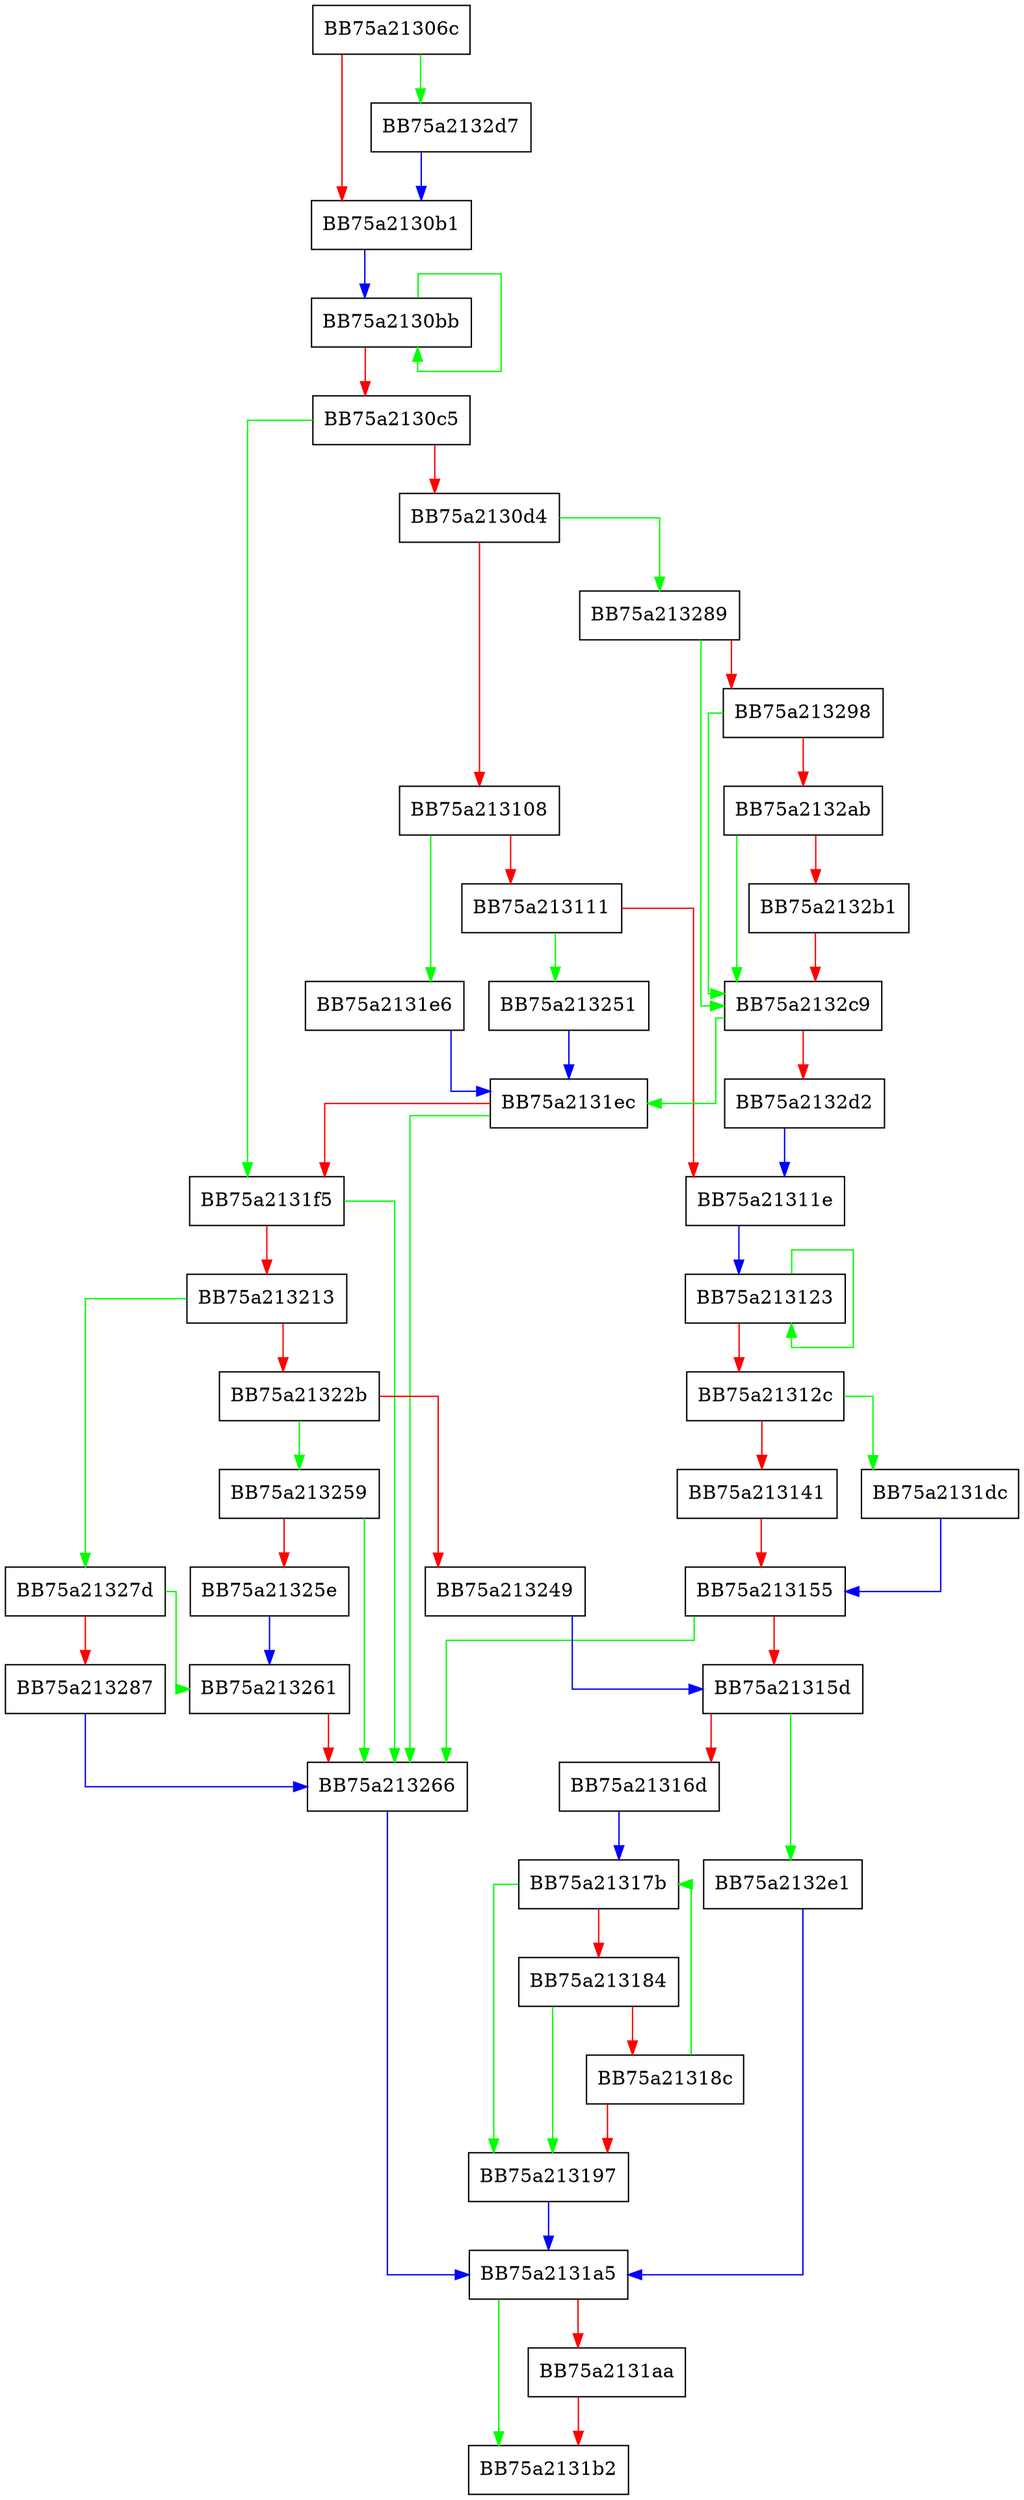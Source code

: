 digraph ConvertFileNameToAscii {
  node [shape="box"];
  graph [splines=ortho];
  BB75a21306c -> BB75a2132d7 [color="green"];
  BB75a21306c -> BB75a2130b1 [color="red"];
  BB75a2130b1 -> BB75a2130bb [color="blue"];
  BB75a2130bb -> BB75a2130bb [color="green"];
  BB75a2130bb -> BB75a2130c5 [color="red"];
  BB75a2130c5 -> BB75a2131f5 [color="green"];
  BB75a2130c5 -> BB75a2130d4 [color="red"];
  BB75a2130d4 -> BB75a213289 [color="green"];
  BB75a2130d4 -> BB75a213108 [color="red"];
  BB75a213108 -> BB75a2131e6 [color="green"];
  BB75a213108 -> BB75a213111 [color="red"];
  BB75a213111 -> BB75a213251 [color="green"];
  BB75a213111 -> BB75a21311e [color="red"];
  BB75a21311e -> BB75a213123 [color="blue"];
  BB75a213123 -> BB75a213123 [color="green"];
  BB75a213123 -> BB75a21312c [color="red"];
  BB75a21312c -> BB75a2131dc [color="green"];
  BB75a21312c -> BB75a213141 [color="red"];
  BB75a213141 -> BB75a213155 [color="red"];
  BB75a213155 -> BB75a213266 [color="green"];
  BB75a213155 -> BB75a21315d [color="red"];
  BB75a21315d -> BB75a2132e1 [color="green"];
  BB75a21315d -> BB75a21316d [color="red"];
  BB75a21316d -> BB75a21317b [color="blue"];
  BB75a21317b -> BB75a213197 [color="green"];
  BB75a21317b -> BB75a213184 [color="red"];
  BB75a213184 -> BB75a213197 [color="green"];
  BB75a213184 -> BB75a21318c [color="red"];
  BB75a21318c -> BB75a21317b [color="green"];
  BB75a21318c -> BB75a213197 [color="red"];
  BB75a213197 -> BB75a2131a5 [color="blue"];
  BB75a2131a5 -> BB75a2131b2 [color="green"];
  BB75a2131a5 -> BB75a2131aa [color="red"];
  BB75a2131aa -> BB75a2131b2 [color="red"];
  BB75a2131dc -> BB75a213155 [color="blue"];
  BB75a2131e6 -> BB75a2131ec [color="blue"];
  BB75a2131ec -> BB75a213266 [color="green"];
  BB75a2131ec -> BB75a2131f5 [color="red"];
  BB75a2131f5 -> BB75a213266 [color="green"];
  BB75a2131f5 -> BB75a213213 [color="red"];
  BB75a213213 -> BB75a21327d [color="green"];
  BB75a213213 -> BB75a21322b [color="red"];
  BB75a21322b -> BB75a213259 [color="green"];
  BB75a21322b -> BB75a213249 [color="red"];
  BB75a213249 -> BB75a21315d [color="blue"];
  BB75a213251 -> BB75a2131ec [color="blue"];
  BB75a213259 -> BB75a213266 [color="green"];
  BB75a213259 -> BB75a21325e [color="red"];
  BB75a21325e -> BB75a213261 [color="blue"];
  BB75a213261 -> BB75a213266 [color="red"];
  BB75a213266 -> BB75a2131a5 [color="blue"];
  BB75a21327d -> BB75a213261 [color="green"];
  BB75a21327d -> BB75a213287 [color="red"];
  BB75a213287 -> BB75a213266 [color="blue"];
  BB75a213289 -> BB75a2132c9 [color="green"];
  BB75a213289 -> BB75a213298 [color="red"];
  BB75a213298 -> BB75a2132c9 [color="green"];
  BB75a213298 -> BB75a2132ab [color="red"];
  BB75a2132ab -> BB75a2132c9 [color="green"];
  BB75a2132ab -> BB75a2132b1 [color="red"];
  BB75a2132b1 -> BB75a2132c9 [color="red"];
  BB75a2132c9 -> BB75a2131ec [color="green"];
  BB75a2132c9 -> BB75a2132d2 [color="red"];
  BB75a2132d2 -> BB75a21311e [color="blue"];
  BB75a2132d7 -> BB75a2130b1 [color="blue"];
  BB75a2132e1 -> BB75a2131a5 [color="blue"];
}